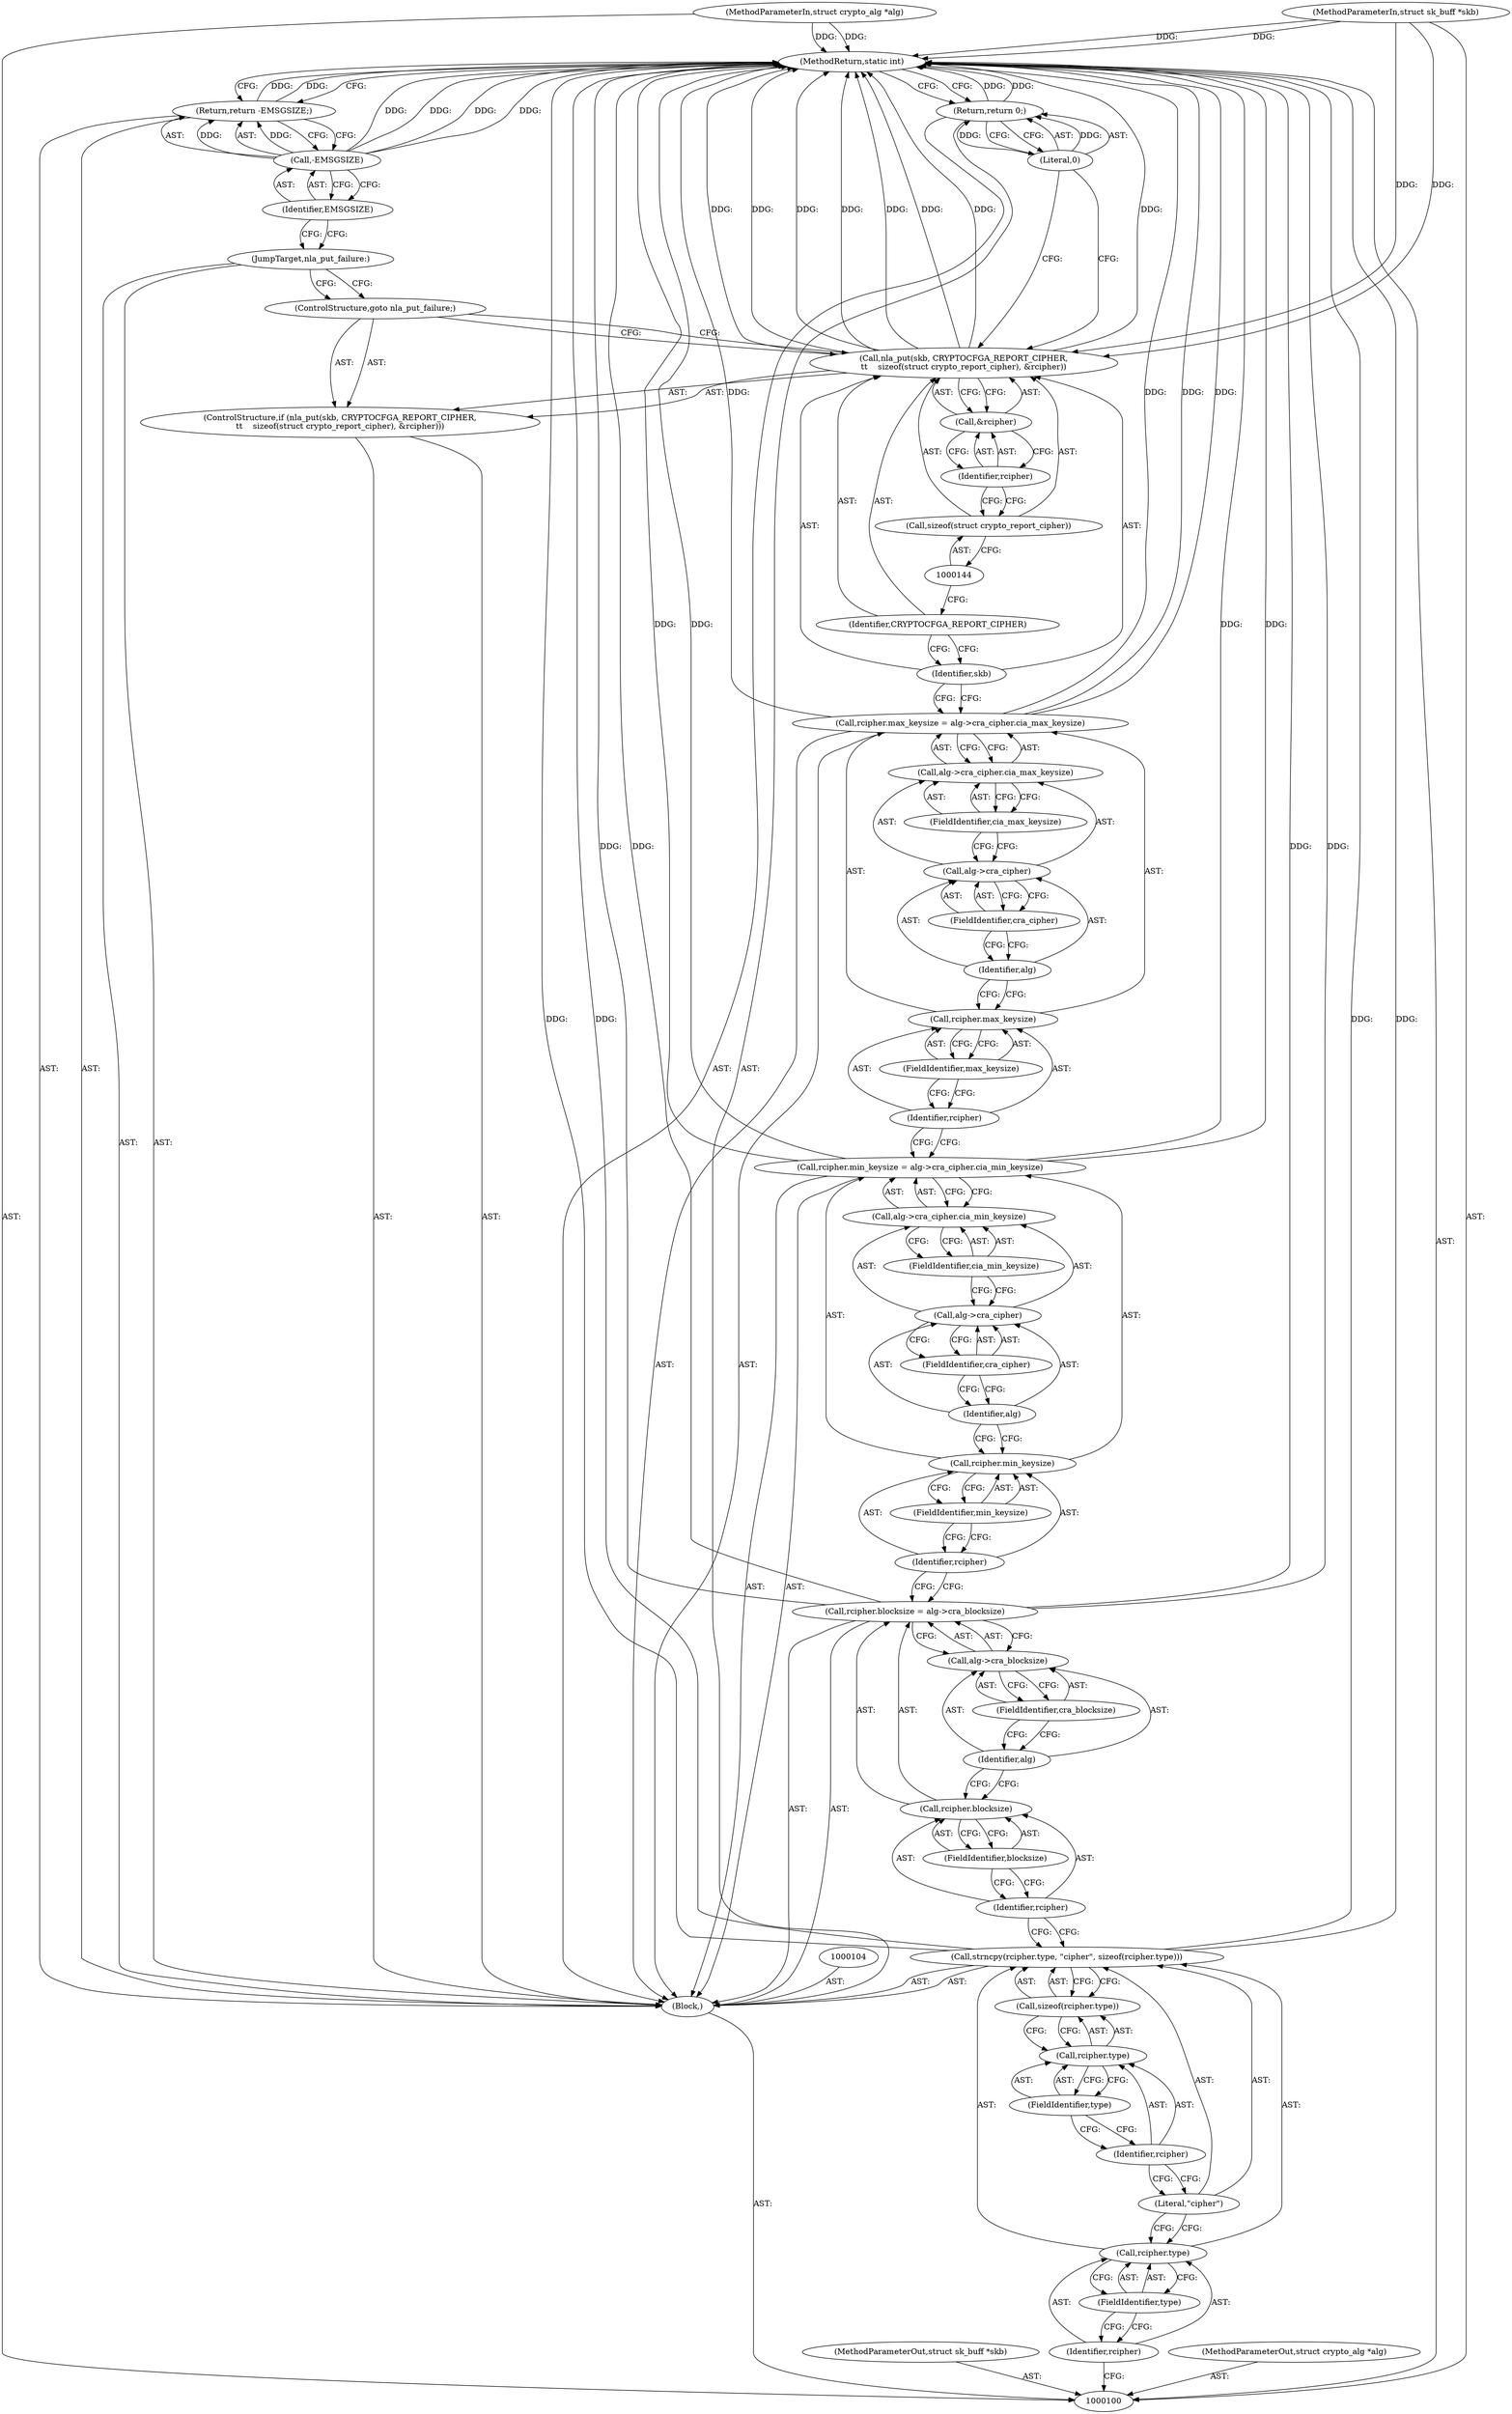 digraph "0_linux_f43f39958beb206b53292801e216d9b8a660f087_1" {
"1000154" [label="(MethodReturn,static int)"];
"1000101" [label="(MethodParameterIn,struct sk_buff *skb)"];
"1000204" [label="(MethodParameterOut,struct sk_buff *skb)"];
"1000102" [label="(MethodParameterIn,struct crypto_alg *alg)"];
"1000205" [label="(MethodParameterOut,struct crypto_alg *alg)"];
"1000139" [label="(ControlStructure,if (nla_put(skb, CRYPTOCFGA_REPORT_CIPHER,\n\t\t    sizeof(struct crypto_report_cipher), &rcipher)))"];
"1000141" [label="(Identifier,skb)"];
"1000142" [label="(Identifier,CRYPTOCFGA_REPORT_CIPHER)"];
"1000140" [label="(Call,nla_put(skb, CRYPTOCFGA_REPORT_CIPHER,\n\t\t    sizeof(struct crypto_report_cipher), &rcipher))"];
"1000145" [label="(Call,&rcipher)"];
"1000146" [label="(Identifier,rcipher)"];
"1000143" [label="(Call,sizeof(struct crypto_report_cipher))"];
"1000147" [label="(ControlStructure,goto nla_put_failure;)"];
"1000148" [label="(Return,return 0;)"];
"1000149" [label="(Literal,0)"];
"1000150" [label="(JumpTarget,nla_put_failure:)"];
"1000151" [label="(Return,return -EMSGSIZE;)"];
"1000152" [label="(Call,-EMSGSIZE)"];
"1000153" [label="(Identifier,EMSGSIZE)"];
"1000103" [label="(Block,)"];
"1000105" [label="(Call,strncpy(rcipher.type, \"cipher\", sizeof(rcipher.type)))"];
"1000108" [label="(FieldIdentifier,type)"];
"1000109" [label="(Literal,\"cipher\")"];
"1000110" [label="(Call,sizeof(rcipher.type))"];
"1000111" [label="(Call,rcipher.type)"];
"1000112" [label="(Identifier,rcipher)"];
"1000113" [label="(FieldIdentifier,type)"];
"1000106" [label="(Call,rcipher.type)"];
"1000107" [label="(Identifier,rcipher)"];
"1000117" [label="(FieldIdentifier,blocksize)"];
"1000114" [label="(Call,rcipher.blocksize = alg->cra_blocksize)"];
"1000115" [label="(Call,rcipher.blocksize)"];
"1000116" [label="(Identifier,rcipher)"];
"1000118" [label="(Call,alg->cra_blocksize)"];
"1000119" [label="(Identifier,alg)"];
"1000120" [label="(FieldIdentifier,cra_blocksize)"];
"1000124" [label="(FieldIdentifier,min_keysize)"];
"1000121" [label="(Call,rcipher.min_keysize = alg->cra_cipher.cia_min_keysize)"];
"1000122" [label="(Call,rcipher.min_keysize)"];
"1000123" [label="(Identifier,rcipher)"];
"1000125" [label="(Call,alg->cra_cipher.cia_min_keysize)"];
"1000126" [label="(Call,alg->cra_cipher)"];
"1000127" [label="(Identifier,alg)"];
"1000128" [label="(FieldIdentifier,cra_cipher)"];
"1000129" [label="(FieldIdentifier,cia_min_keysize)"];
"1000130" [label="(Call,rcipher.max_keysize = alg->cra_cipher.cia_max_keysize)"];
"1000131" [label="(Call,rcipher.max_keysize)"];
"1000132" [label="(Identifier,rcipher)"];
"1000134" [label="(Call,alg->cra_cipher.cia_max_keysize)"];
"1000135" [label="(Call,alg->cra_cipher)"];
"1000136" [label="(Identifier,alg)"];
"1000137" [label="(FieldIdentifier,cra_cipher)"];
"1000138" [label="(FieldIdentifier,cia_max_keysize)"];
"1000133" [label="(FieldIdentifier,max_keysize)"];
"1000154" -> "1000100"  [label="AST: "];
"1000154" -> "1000148"  [label="CFG: "];
"1000154" -> "1000151"  [label="CFG: "];
"1000148" -> "1000154"  [label="DDG: "];
"1000151" -> "1000154"  [label="DDG: "];
"1000140" -> "1000154"  [label="DDG: "];
"1000140" -> "1000154"  [label="DDG: "];
"1000140" -> "1000154"  [label="DDG: "];
"1000140" -> "1000154"  [label="DDG: "];
"1000121" -> "1000154"  [label="DDG: "];
"1000121" -> "1000154"  [label="DDG: "];
"1000105" -> "1000154"  [label="DDG: "];
"1000105" -> "1000154"  [label="DDG: "];
"1000130" -> "1000154"  [label="DDG: "];
"1000130" -> "1000154"  [label="DDG: "];
"1000152" -> "1000154"  [label="DDG: "];
"1000152" -> "1000154"  [label="DDG: "];
"1000114" -> "1000154"  [label="DDG: "];
"1000114" -> "1000154"  [label="DDG: "];
"1000102" -> "1000154"  [label="DDG: "];
"1000101" -> "1000154"  [label="DDG: "];
"1000101" -> "1000100"  [label="AST: "];
"1000101" -> "1000154"  [label="DDG: "];
"1000101" -> "1000140"  [label="DDG: "];
"1000204" -> "1000100"  [label="AST: "];
"1000102" -> "1000100"  [label="AST: "];
"1000102" -> "1000154"  [label="DDG: "];
"1000205" -> "1000100"  [label="AST: "];
"1000139" -> "1000103"  [label="AST: "];
"1000140" -> "1000139"  [label="AST: "];
"1000147" -> "1000139"  [label="AST: "];
"1000141" -> "1000140"  [label="AST: "];
"1000141" -> "1000130"  [label="CFG: "];
"1000142" -> "1000141"  [label="CFG: "];
"1000142" -> "1000140"  [label="AST: "];
"1000142" -> "1000141"  [label="CFG: "];
"1000144" -> "1000142"  [label="CFG: "];
"1000140" -> "1000139"  [label="AST: "];
"1000140" -> "1000145"  [label="CFG: "];
"1000141" -> "1000140"  [label="AST: "];
"1000142" -> "1000140"  [label="AST: "];
"1000143" -> "1000140"  [label="AST: "];
"1000145" -> "1000140"  [label="AST: "];
"1000147" -> "1000140"  [label="CFG: "];
"1000149" -> "1000140"  [label="CFG: "];
"1000140" -> "1000154"  [label="DDG: "];
"1000140" -> "1000154"  [label="DDG: "];
"1000140" -> "1000154"  [label="DDG: "];
"1000140" -> "1000154"  [label="DDG: "];
"1000101" -> "1000140"  [label="DDG: "];
"1000145" -> "1000140"  [label="AST: "];
"1000145" -> "1000146"  [label="CFG: "];
"1000146" -> "1000145"  [label="AST: "];
"1000140" -> "1000145"  [label="CFG: "];
"1000146" -> "1000145"  [label="AST: "];
"1000146" -> "1000143"  [label="CFG: "];
"1000145" -> "1000146"  [label="CFG: "];
"1000143" -> "1000140"  [label="AST: "];
"1000143" -> "1000144"  [label="CFG: "];
"1000144" -> "1000143"  [label="AST: "];
"1000146" -> "1000143"  [label="CFG: "];
"1000147" -> "1000139"  [label="AST: "];
"1000147" -> "1000140"  [label="CFG: "];
"1000150" -> "1000147"  [label="CFG: "];
"1000148" -> "1000103"  [label="AST: "];
"1000148" -> "1000149"  [label="CFG: "];
"1000149" -> "1000148"  [label="AST: "];
"1000154" -> "1000148"  [label="CFG: "];
"1000148" -> "1000154"  [label="DDG: "];
"1000149" -> "1000148"  [label="DDG: "];
"1000149" -> "1000148"  [label="AST: "];
"1000149" -> "1000140"  [label="CFG: "];
"1000148" -> "1000149"  [label="CFG: "];
"1000149" -> "1000148"  [label="DDG: "];
"1000150" -> "1000103"  [label="AST: "];
"1000150" -> "1000147"  [label="CFG: "];
"1000153" -> "1000150"  [label="CFG: "];
"1000151" -> "1000103"  [label="AST: "];
"1000151" -> "1000152"  [label="CFG: "];
"1000152" -> "1000151"  [label="AST: "];
"1000154" -> "1000151"  [label="CFG: "];
"1000151" -> "1000154"  [label="DDG: "];
"1000152" -> "1000151"  [label="DDG: "];
"1000152" -> "1000151"  [label="AST: "];
"1000152" -> "1000153"  [label="CFG: "];
"1000153" -> "1000152"  [label="AST: "];
"1000151" -> "1000152"  [label="CFG: "];
"1000152" -> "1000154"  [label="DDG: "];
"1000152" -> "1000154"  [label="DDG: "];
"1000152" -> "1000151"  [label="DDG: "];
"1000153" -> "1000152"  [label="AST: "];
"1000153" -> "1000150"  [label="CFG: "];
"1000152" -> "1000153"  [label="CFG: "];
"1000103" -> "1000100"  [label="AST: "];
"1000104" -> "1000103"  [label="AST: "];
"1000105" -> "1000103"  [label="AST: "];
"1000114" -> "1000103"  [label="AST: "];
"1000121" -> "1000103"  [label="AST: "];
"1000130" -> "1000103"  [label="AST: "];
"1000139" -> "1000103"  [label="AST: "];
"1000148" -> "1000103"  [label="AST: "];
"1000150" -> "1000103"  [label="AST: "];
"1000151" -> "1000103"  [label="AST: "];
"1000105" -> "1000103"  [label="AST: "];
"1000105" -> "1000110"  [label="CFG: "];
"1000106" -> "1000105"  [label="AST: "];
"1000109" -> "1000105"  [label="AST: "];
"1000110" -> "1000105"  [label="AST: "];
"1000116" -> "1000105"  [label="CFG: "];
"1000105" -> "1000154"  [label="DDG: "];
"1000105" -> "1000154"  [label="DDG: "];
"1000108" -> "1000106"  [label="AST: "];
"1000108" -> "1000107"  [label="CFG: "];
"1000106" -> "1000108"  [label="CFG: "];
"1000109" -> "1000105"  [label="AST: "];
"1000109" -> "1000106"  [label="CFG: "];
"1000112" -> "1000109"  [label="CFG: "];
"1000110" -> "1000105"  [label="AST: "];
"1000110" -> "1000111"  [label="CFG: "];
"1000111" -> "1000110"  [label="AST: "];
"1000105" -> "1000110"  [label="CFG: "];
"1000111" -> "1000110"  [label="AST: "];
"1000111" -> "1000113"  [label="CFG: "];
"1000112" -> "1000111"  [label="AST: "];
"1000113" -> "1000111"  [label="AST: "];
"1000110" -> "1000111"  [label="CFG: "];
"1000112" -> "1000111"  [label="AST: "];
"1000112" -> "1000109"  [label="CFG: "];
"1000113" -> "1000112"  [label="CFG: "];
"1000113" -> "1000111"  [label="AST: "];
"1000113" -> "1000112"  [label="CFG: "];
"1000111" -> "1000113"  [label="CFG: "];
"1000106" -> "1000105"  [label="AST: "];
"1000106" -> "1000108"  [label="CFG: "];
"1000107" -> "1000106"  [label="AST: "];
"1000108" -> "1000106"  [label="AST: "];
"1000109" -> "1000106"  [label="CFG: "];
"1000107" -> "1000106"  [label="AST: "];
"1000107" -> "1000100"  [label="CFG: "];
"1000108" -> "1000107"  [label="CFG: "];
"1000117" -> "1000115"  [label="AST: "];
"1000117" -> "1000116"  [label="CFG: "];
"1000115" -> "1000117"  [label="CFG: "];
"1000114" -> "1000103"  [label="AST: "];
"1000114" -> "1000118"  [label="CFG: "];
"1000115" -> "1000114"  [label="AST: "];
"1000118" -> "1000114"  [label="AST: "];
"1000123" -> "1000114"  [label="CFG: "];
"1000114" -> "1000154"  [label="DDG: "];
"1000114" -> "1000154"  [label="DDG: "];
"1000115" -> "1000114"  [label="AST: "];
"1000115" -> "1000117"  [label="CFG: "];
"1000116" -> "1000115"  [label="AST: "];
"1000117" -> "1000115"  [label="AST: "];
"1000119" -> "1000115"  [label="CFG: "];
"1000116" -> "1000115"  [label="AST: "];
"1000116" -> "1000105"  [label="CFG: "];
"1000117" -> "1000116"  [label="CFG: "];
"1000118" -> "1000114"  [label="AST: "];
"1000118" -> "1000120"  [label="CFG: "];
"1000119" -> "1000118"  [label="AST: "];
"1000120" -> "1000118"  [label="AST: "];
"1000114" -> "1000118"  [label="CFG: "];
"1000119" -> "1000118"  [label="AST: "];
"1000119" -> "1000115"  [label="CFG: "];
"1000120" -> "1000119"  [label="CFG: "];
"1000120" -> "1000118"  [label="AST: "];
"1000120" -> "1000119"  [label="CFG: "];
"1000118" -> "1000120"  [label="CFG: "];
"1000124" -> "1000122"  [label="AST: "];
"1000124" -> "1000123"  [label="CFG: "];
"1000122" -> "1000124"  [label="CFG: "];
"1000121" -> "1000103"  [label="AST: "];
"1000121" -> "1000125"  [label="CFG: "];
"1000122" -> "1000121"  [label="AST: "];
"1000125" -> "1000121"  [label="AST: "];
"1000132" -> "1000121"  [label="CFG: "];
"1000121" -> "1000154"  [label="DDG: "];
"1000121" -> "1000154"  [label="DDG: "];
"1000122" -> "1000121"  [label="AST: "];
"1000122" -> "1000124"  [label="CFG: "];
"1000123" -> "1000122"  [label="AST: "];
"1000124" -> "1000122"  [label="AST: "];
"1000127" -> "1000122"  [label="CFG: "];
"1000123" -> "1000122"  [label="AST: "];
"1000123" -> "1000114"  [label="CFG: "];
"1000124" -> "1000123"  [label="CFG: "];
"1000125" -> "1000121"  [label="AST: "];
"1000125" -> "1000129"  [label="CFG: "];
"1000126" -> "1000125"  [label="AST: "];
"1000129" -> "1000125"  [label="AST: "];
"1000121" -> "1000125"  [label="CFG: "];
"1000126" -> "1000125"  [label="AST: "];
"1000126" -> "1000128"  [label="CFG: "];
"1000127" -> "1000126"  [label="AST: "];
"1000128" -> "1000126"  [label="AST: "];
"1000129" -> "1000126"  [label="CFG: "];
"1000127" -> "1000126"  [label="AST: "];
"1000127" -> "1000122"  [label="CFG: "];
"1000128" -> "1000127"  [label="CFG: "];
"1000128" -> "1000126"  [label="AST: "];
"1000128" -> "1000127"  [label="CFG: "];
"1000126" -> "1000128"  [label="CFG: "];
"1000129" -> "1000125"  [label="AST: "];
"1000129" -> "1000126"  [label="CFG: "];
"1000125" -> "1000129"  [label="CFG: "];
"1000130" -> "1000103"  [label="AST: "];
"1000130" -> "1000134"  [label="CFG: "];
"1000131" -> "1000130"  [label="AST: "];
"1000134" -> "1000130"  [label="AST: "];
"1000141" -> "1000130"  [label="CFG: "];
"1000130" -> "1000154"  [label="DDG: "];
"1000130" -> "1000154"  [label="DDG: "];
"1000131" -> "1000130"  [label="AST: "];
"1000131" -> "1000133"  [label="CFG: "];
"1000132" -> "1000131"  [label="AST: "];
"1000133" -> "1000131"  [label="AST: "];
"1000136" -> "1000131"  [label="CFG: "];
"1000132" -> "1000131"  [label="AST: "];
"1000132" -> "1000121"  [label="CFG: "];
"1000133" -> "1000132"  [label="CFG: "];
"1000134" -> "1000130"  [label="AST: "];
"1000134" -> "1000138"  [label="CFG: "];
"1000135" -> "1000134"  [label="AST: "];
"1000138" -> "1000134"  [label="AST: "];
"1000130" -> "1000134"  [label="CFG: "];
"1000135" -> "1000134"  [label="AST: "];
"1000135" -> "1000137"  [label="CFG: "];
"1000136" -> "1000135"  [label="AST: "];
"1000137" -> "1000135"  [label="AST: "];
"1000138" -> "1000135"  [label="CFG: "];
"1000136" -> "1000135"  [label="AST: "];
"1000136" -> "1000131"  [label="CFG: "];
"1000137" -> "1000136"  [label="CFG: "];
"1000137" -> "1000135"  [label="AST: "];
"1000137" -> "1000136"  [label="CFG: "];
"1000135" -> "1000137"  [label="CFG: "];
"1000138" -> "1000134"  [label="AST: "];
"1000138" -> "1000135"  [label="CFG: "];
"1000134" -> "1000138"  [label="CFG: "];
"1000133" -> "1000131"  [label="AST: "];
"1000133" -> "1000132"  [label="CFG: "];
"1000131" -> "1000133"  [label="CFG: "];
}
